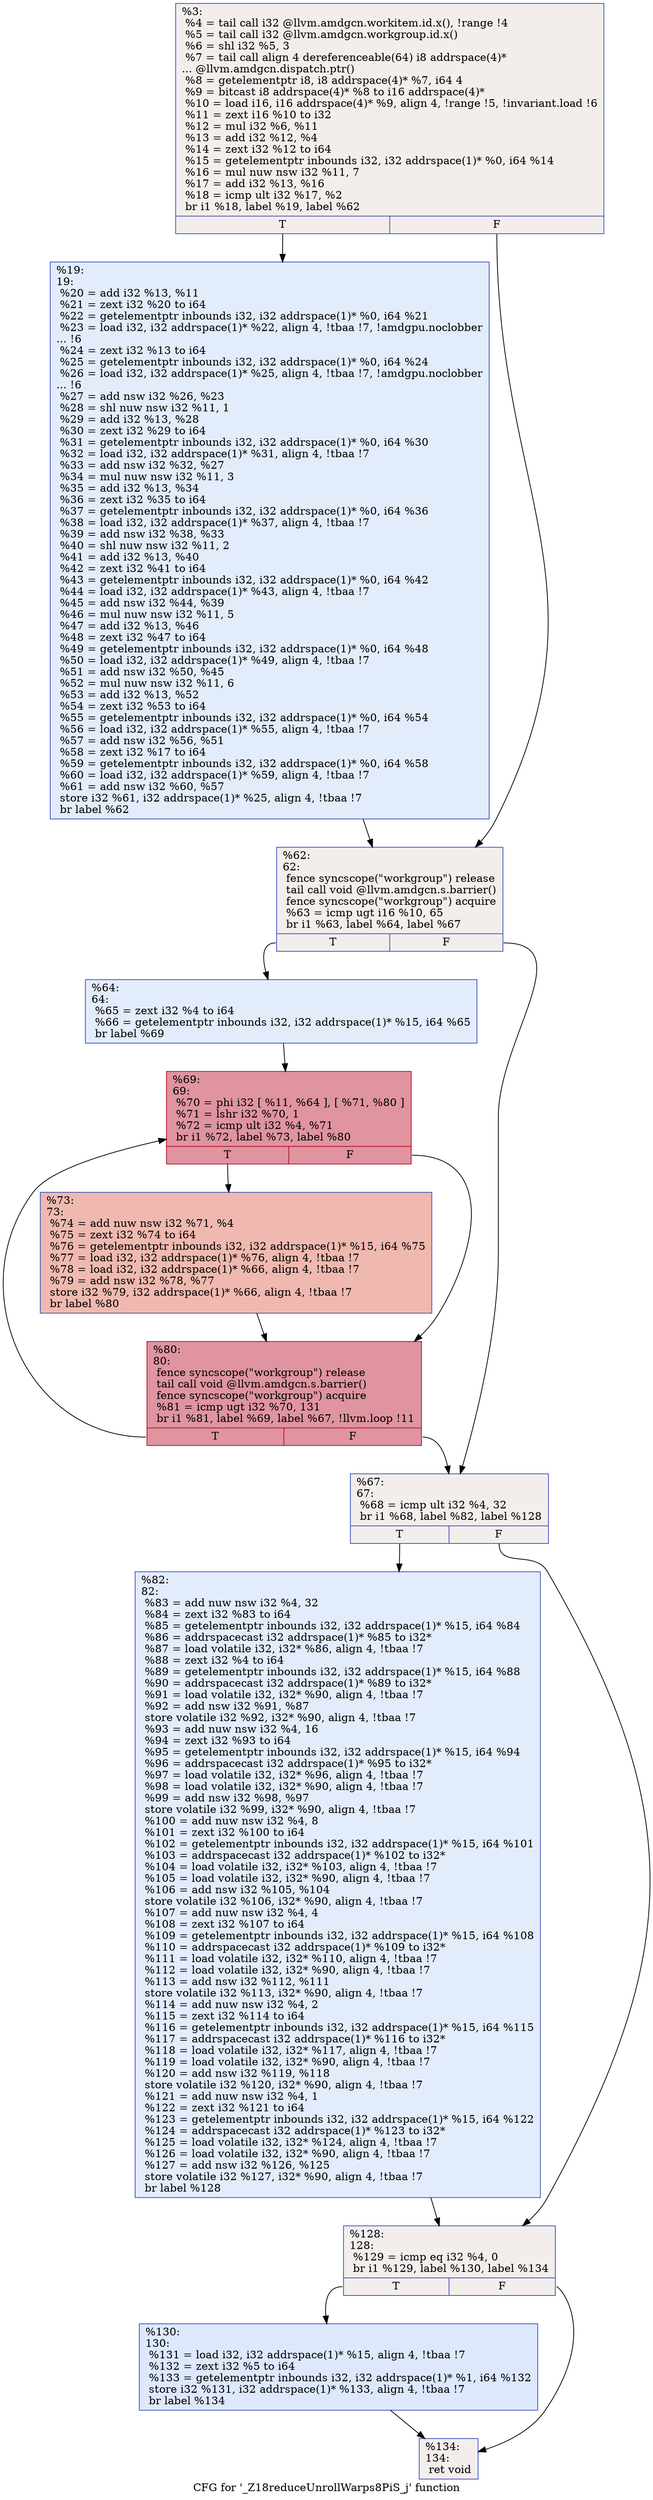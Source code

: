 digraph "CFG for '_Z18reduceUnrollWarps8PiS_j' function" {
	label="CFG for '_Z18reduceUnrollWarps8PiS_j' function";

	Node0x6026840 [shape=record,color="#3d50c3ff", style=filled, fillcolor="#e3d9d370",label="{%3:\l  %4 = tail call i32 @llvm.amdgcn.workitem.id.x(), !range !4\l  %5 = tail call i32 @llvm.amdgcn.workgroup.id.x()\l  %6 = shl i32 %5, 3\l  %7 = tail call align 4 dereferenceable(64) i8 addrspace(4)*\l... @llvm.amdgcn.dispatch.ptr()\l  %8 = getelementptr i8, i8 addrspace(4)* %7, i64 4\l  %9 = bitcast i8 addrspace(4)* %8 to i16 addrspace(4)*\l  %10 = load i16, i16 addrspace(4)* %9, align 4, !range !5, !invariant.load !6\l  %11 = zext i16 %10 to i32\l  %12 = mul i32 %6, %11\l  %13 = add i32 %12, %4\l  %14 = zext i32 %12 to i64\l  %15 = getelementptr inbounds i32, i32 addrspace(1)* %0, i64 %14\l  %16 = mul nuw nsw i32 %11, 7\l  %17 = add i32 %13, %16\l  %18 = icmp ult i32 %17, %2\l  br i1 %18, label %19, label %62\l|{<s0>T|<s1>F}}"];
	Node0x6026840:s0 -> Node0x60275a0;
	Node0x6026840:s1 -> Node0x6028b10;
	Node0x60275a0 [shape=record,color="#3d50c3ff", style=filled, fillcolor="#bfd3f670",label="{%19:\l19:                                               \l  %20 = add i32 %13, %11\l  %21 = zext i32 %20 to i64\l  %22 = getelementptr inbounds i32, i32 addrspace(1)* %0, i64 %21\l  %23 = load i32, i32 addrspace(1)* %22, align 4, !tbaa !7, !amdgpu.noclobber\l... !6\l  %24 = zext i32 %13 to i64\l  %25 = getelementptr inbounds i32, i32 addrspace(1)* %0, i64 %24\l  %26 = load i32, i32 addrspace(1)* %25, align 4, !tbaa !7, !amdgpu.noclobber\l... !6\l  %27 = add nsw i32 %26, %23\l  %28 = shl nuw nsw i32 %11, 1\l  %29 = add i32 %13, %28\l  %30 = zext i32 %29 to i64\l  %31 = getelementptr inbounds i32, i32 addrspace(1)* %0, i64 %30\l  %32 = load i32, i32 addrspace(1)* %31, align 4, !tbaa !7\l  %33 = add nsw i32 %32, %27\l  %34 = mul nuw nsw i32 %11, 3\l  %35 = add i32 %13, %34\l  %36 = zext i32 %35 to i64\l  %37 = getelementptr inbounds i32, i32 addrspace(1)* %0, i64 %36\l  %38 = load i32, i32 addrspace(1)* %37, align 4, !tbaa !7\l  %39 = add nsw i32 %38, %33\l  %40 = shl nuw nsw i32 %11, 2\l  %41 = add i32 %13, %40\l  %42 = zext i32 %41 to i64\l  %43 = getelementptr inbounds i32, i32 addrspace(1)* %0, i64 %42\l  %44 = load i32, i32 addrspace(1)* %43, align 4, !tbaa !7\l  %45 = add nsw i32 %44, %39\l  %46 = mul nuw nsw i32 %11, 5\l  %47 = add i32 %13, %46\l  %48 = zext i32 %47 to i64\l  %49 = getelementptr inbounds i32, i32 addrspace(1)* %0, i64 %48\l  %50 = load i32, i32 addrspace(1)* %49, align 4, !tbaa !7\l  %51 = add nsw i32 %50, %45\l  %52 = mul nuw nsw i32 %11, 6\l  %53 = add i32 %13, %52\l  %54 = zext i32 %53 to i64\l  %55 = getelementptr inbounds i32, i32 addrspace(1)* %0, i64 %54\l  %56 = load i32, i32 addrspace(1)* %55, align 4, !tbaa !7\l  %57 = add nsw i32 %56, %51\l  %58 = zext i32 %17 to i64\l  %59 = getelementptr inbounds i32, i32 addrspace(1)* %0, i64 %58\l  %60 = load i32, i32 addrspace(1)* %59, align 4, !tbaa !7\l  %61 = add nsw i32 %60, %57\l  store i32 %61, i32 addrspace(1)* %25, align 4, !tbaa !7\l  br label %62\l}"];
	Node0x60275a0 -> Node0x6028b10;
	Node0x6028b10 [shape=record,color="#3d50c3ff", style=filled, fillcolor="#e3d9d370",label="{%62:\l62:                                               \l  fence syncscope(\"workgroup\") release\l  tail call void @llvm.amdgcn.s.barrier()\l  fence syncscope(\"workgroup\") acquire\l  %63 = icmp ugt i16 %10, 65\l  br i1 %63, label %64, label %67\l|{<s0>T|<s1>F}}"];
	Node0x6028b10:s0 -> Node0x602b670;
	Node0x6028b10:s1 -> Node0x602b700;
	Node0x602b670 [shape=record,color="#3d50c3ff", style=filled, fillcolor="#bfd3f670",label="{%64:\l64:                                               \l  %65 = zext i32 %4 to i64\l  %66 = getelementptr inbounds i32, i32 addrspace(1)* %15, i64 %65\l  br label %69\l}"];
	Node0x602b670 -> Node0x602a260;
	Node0x602b700 [shape=record,color="#3d50c3ff", style=filled, fillcolor="#e3d9d370",label="{%67:\l67:                                               \l  %68 = icmp ult i32 %4, 32\l  br i1 %68, label %82, label %128\l|{<s0>T|<s1>F}}"];
	Node0x602b700:s0 -> Node0x602bce0;
	Node0x602b700:s1 -> Node0x602bd30;
	Node0x602a260 [shape=record,color="#b70d28ff", style=filled, fillcolor="#b70d2870",label="{%69:\l69:                                               \l  %70 = phi i32 [ %11, %64 ], [ %71, %80 ]\l  %71 = lshr i32 %70, 1\l  %72 = icmp ult i32 %4, %71\l  br i1 %72, label %73, label %80\l|{<s0>T|<s1>F}}"];
	Node0x602a260:s0 -> Node0x602c100;
	Node0x602a260:s1 -> Node0x602bea0;
	Node0x602c100 [shape=record,color="#3d50c3ff", style=filled, fillcolor="#de614d70",label="{%73:\l73:                                               \l  %74 = add nuw nsw i32 %71, %4\l  %75 = zext i32 %74 to i64\l  %76 = getelementptr inbounds i32, i32 addrspace(1)* %15, i64 %75\l  %77 = load i32, i32 addrspace(1)* %76, align 4, !tbaa !7\l  %78 = load i32, i32 addrspace(1)* %66, align 4, !tbaa !7\l  %79 = add nsw i32 %78, %77\l  store i32 %79, i32 addrspace(1)* %66, align 4, !tbaa !7\l  br label %80\l}"];
	Node0x602c100 -> Node0x602bea0;
	Node0x602bea0 [shape=record,color="#b70d28ff", style=filled, fillcolor="#b70d2870",label="{%80:\l80:                                               \l  fence syncscope(\"workgroup\") release\l  tail call void @llvm.amdgcn.s.barrier()\l  fence syncscope(\"workgroup\") acquire\l  %81 = icmp ugt i32 %70, 131\l  br i1 %81, label %69, label %67, !llvm.loop !11\l|{<s0>T|<s1>F}}"];
	Node0x602bea0:s0 -> Node0x602a260;
	Node0x602bea0:s1 -> Node0x602b700;
	Node0x602bce0 [shape=record,color="#3d50c3ff", style=filled, fillcolor="#bfd3f670",label="{%82:\l82:                                               \l  %83 = add nuw nsw i32 %4, 32\l  %84 = zext i32 %83 to i64\l  %85 = getelementptr inbounds i32, i32 addrspace(1)* %15, i64 %84\l  %86 = addrspacecast i32 addrspace(1)* %85 to i32*\l  %87 = load volatile i32, i32* %86, align 4, !tbaa !7\l  %88 = zext i32 %4 to i64\l  %89 = getelementptr inbounds i32, i32 addrspace(1)* %15, i64 %88\l  %90 = addrspacecast i32 addrspace(1)* %89 to i32*\l  %91 = load volatile i32, i32* %90, align 4, !tbaa !7\l  %92 = add nsw i32 %91, %87\l  store volatile i32 %92, i32* %90, align 4, !tbaa !7\l  %93 = add nuw nsw i32 %4, 16\l  %94 = zext i32 %93 to i64\l  %95 = getelementptr inbounds i32, i32 addrspace(1)* %15, i64 %94\l  %96 = addrspacecast i32 addrspace(1)* %95 to i32*\l  %97 = load volatile i32, i32* %96, align 4, !tbaa !7\l  %98 = load volatile i32, i32* %90, align 4, !tbaa !7\l  %99 = add nsw i32 %98, %97\l  store volatile i32 %99, i32* %90, align 4, !tbaa !7\l  %100 = add nuw nsw i32 %4, 8\l  %101 = zext i32 %100 to i64\l  %102 = getelementptr inbounds i32, i32 addrspace(1)* %15, i64 %101\l  %103 = addrspacecast i32 addrspace(1)* %102 to i32*\l  %104 = load volatile i32, i32* %103, align 4, !tbaa !7\l  %105 = load volatile i32, i32* %90, align 4, !tbaa !7\l  %106 = add nsw i32 %105, %104\l  store volatile i32 %106, i32* %90, align 4, !tbaa !7\l  %107 = add nuw nsw i32 %4, 4\l  %108 = zext i32 %107 to i64\l  %109 = getelementptr inbounds i32, i32 addrspace(1)* %15, i64 %108\l  %110 = addrspacecast i32 addrspace(1)* %109 to i32*\l  %111 = load volatile i32, i32* %110, align 4, !tbaa !7\l  %112 = load volatile i32, i32* %90, align 4, !tbaa !7\l  %113 = add nsw i32 %112, %111\l  store volatile i32 %113, i32* %90, align 4, !tbaa !7\l  %114 = add nuw nsw i32 %4, 2\l  %115 = zext i32 %114 to i64\l  %116 = getelementptr inbounds i32, i32 addrspace(1)* %15, i64 %115\l  %117 = addrspacecast i32 addrspace(1)* %116 to i32*\l  %118 = load volatile i32, i32* %117, align 4, !tbaa !7\l  %119 = load volatile i32, i32* %90, align 4, !tbaa !7\l  %120 = add nsw i32 %119, %118\l  store volatile i32 %120, i32* %90, align 4, !tbaa !7\l  %121 = add nuw nsw i32 %4, 1\l  %122 = zext i32 %121 to i64\l  %123 = getelementptr inbounds i32, i32 addrspace(1)* %15, i64 %122\l  %124 = addrspacecast i32 addrspace(1)* %123 to i32*\l  %125 = load volatile i32, i32* %124, align 4, !tbaa !7\l  %126 = load volatile i32, i32* %90, align 4, !tbaa !7\l  %127 = add nsw i32 %126, %125\l  store volatile i32 %127, i32* %90, align 4, !tbaa !7\l  br label %128\l}"];
	Node0x602bce0 -> Node0x602bd30;
	Node0x602bd30 [shape=record,color="#3d50c3ff", style=filled, fillcolor="#e3d9d370",label="{%128:\l128:                                              \l  %129 = icmp eq i32 %4, 0\l  br i1 %129, label %130, label %134\l|{<s0>T|<s1>F}}"];
	Node0x602bd30:s0 -> Node0x602b8d0;
	Node0x602bd30:s1 -> Node0x602b920;
	Node0x602b8d0 [shape=record,color="#3d50c3ff", style=filled, fillcolor="#b2ccfb70",label="{%130:\l130:                                              \l  %131 = load i32, i32 addrspace(1)* %15, align 4, !tbaa !7\l  %132 = zext i32 %5 to i64\l  %133 = getelementptr inbounds i32, i32 addrspace(1)* %1, i64 %132\l  store i32 %131, i32 addrspace(1)* %133, align 4, !tbaa !7\l  br label %134\l}"];
	Node0x602b8d0 -> Node0x602b920;
	Node0x602b920 [shape=record,color="#3d50c3ff", style=filled, fillcolor="#e3d9d370",label="{%134:\l134:                                              \l  ret void\l}"];
}
